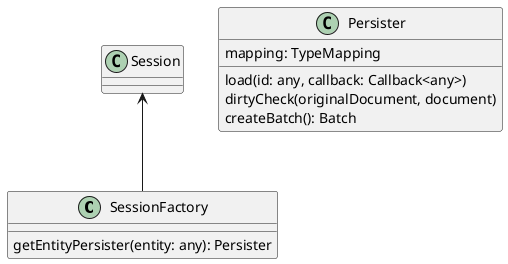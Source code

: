 @startuml

class SessionFactory {
    getEntityPersister(entity: any): Persister
}

class Session {
}
Session <-- SessionFactory

class Persister {
    mapping: TypeMapping
    load(id: any, callback: Callback<any>)
    dirtyCheck(originalDocument, document)
    createBatch(): Batch

}

@enduml